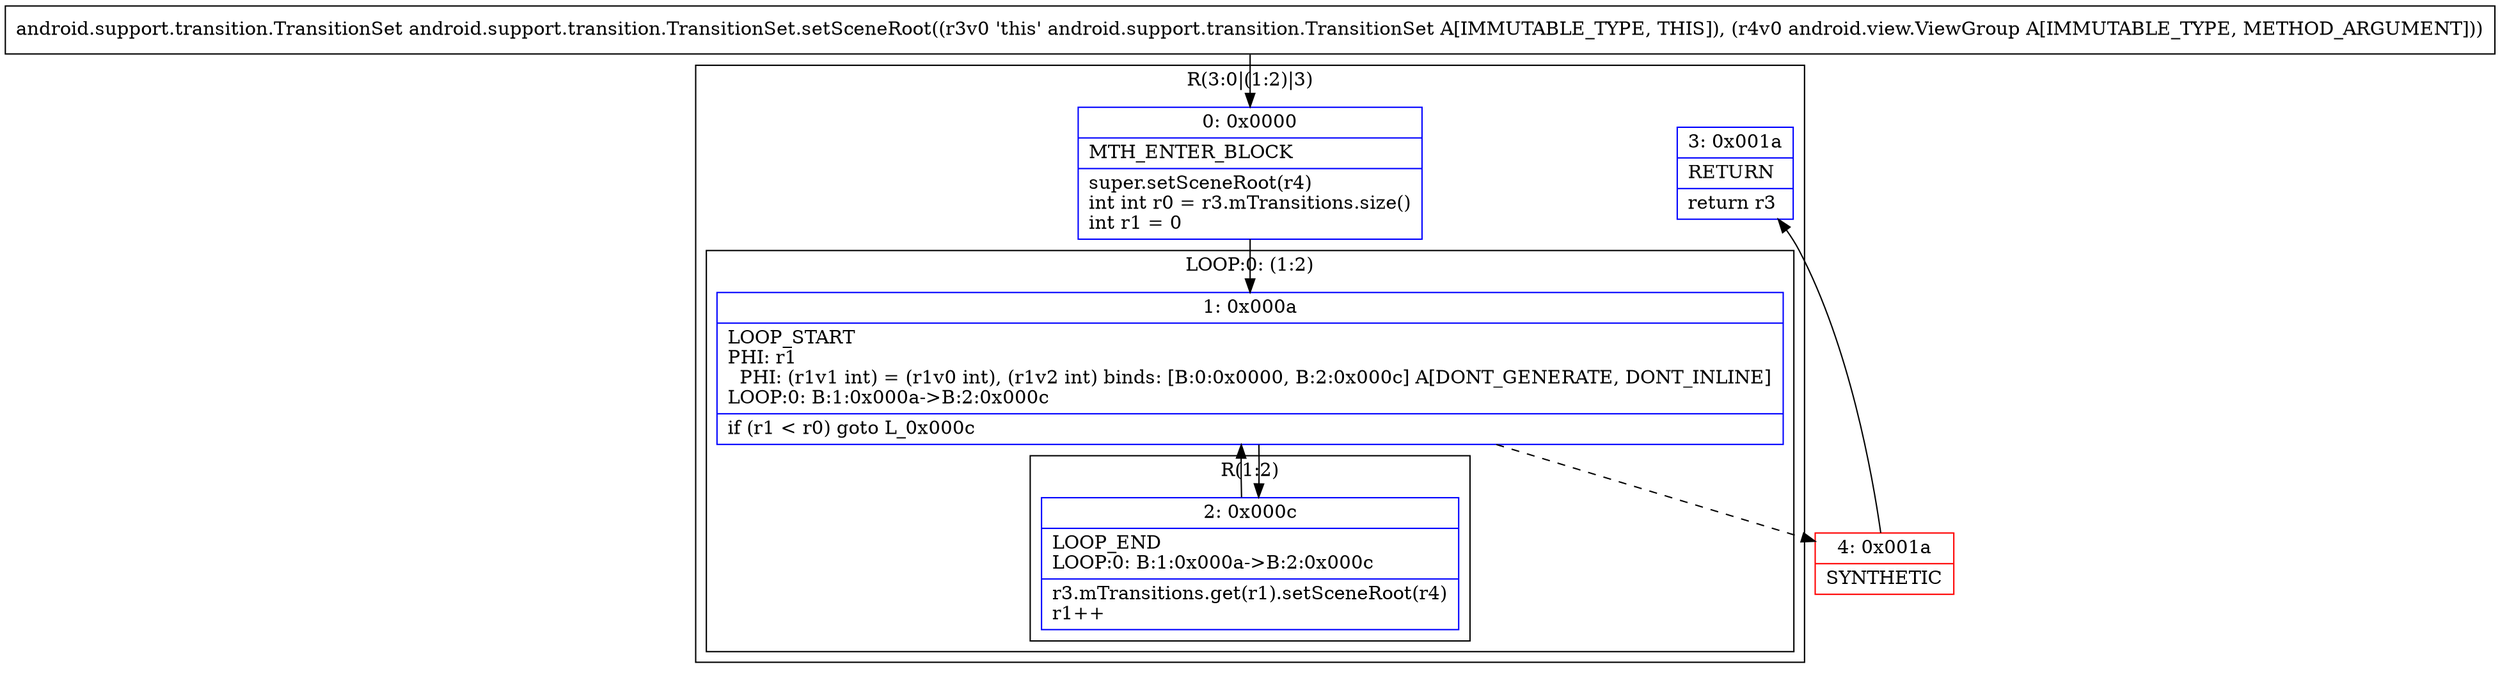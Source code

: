 digraph "CFG forandroid.support.transition.TransitionSet.setSceneRoot(Landroid\/view\/ViewGroup;)Landroid\/support\/transition\/TransitionSet;" {
subgraph cluster_Region_1195290077 {
label = "R(3:0|(1:2)|3)";
node [shape=record,color=blue];
Node_0 [shape=record,label="{0\:\ 0x0000|MTH_ENTER_BLOCK\l|super.setSceneRoot(r4)\lint int r0 = r3.mTransitions.size()\lint r1 = 0\l}"];
subgraph cluster_LoopRegion_170352432 {
label = "LOOP:0: (1:2)";
node [shape=record,color=blue];
Node_1 [shape=record,label="{1\:\ 0x000a|LOOP_START\lPHI: r1 \l  PHI: (r1v1 int) = (r1v0 int), (r1v2 int) binds: [B:0:0x0000, B:2:0x000c] A[DONT_GENERATE, DONT_INLINE]\lLOOP:0: B:1:0x000a\-\>B:2:0x000c\l|if (r1 \< r0) goto L_0x000c\l}"];
subgraph cluster_Region_1614023621 {
label = "R(1:2)";
node [shape=record,color=blue];
Node_2 [shape=record,label="{2\:\ 0x000c|LOOP_END\lLOOP:0: B:1:0x000a\-\>B:2:0x000c\l|r3.mTransitions.get(r1).setSceneRoot(r4)\lr1++\l}"];
}
}
Node_3 [shape=record,label="{3\:\ 0x001a|RETURN\l|return r3\l}"];
}
Node_4 [shape=record,color=red,label="{4\:\ 0x001a|SYNTHETIC\l}"];
MethodNode[shape=record,label="{android.support.transition.TransitionSet android.support.transition.TransitionSet.setSceneRoot((r3v0 'this' android.support.transition.TransitionSet A[IMMUTABLE_TYPE, THIS]), (r4v0 android.view.ViewGroup A[IMMUTABLE_TYPE, METHOD_ARGUMENT])) }"];
MethodNode -> Node_0;
Node_0 -> Node_1;
Node_1 -> Node_2;
Node_1 -> Node_4[style=dashed];
Node_2 -> Node_1;
Node_4 -> Node_3;
}

